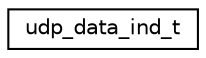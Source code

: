 digraph "Graphical Class Hierarchy"
{
 // LATEX_PDF_SIZE
  edge [fontname="Helvetica",fontsize="10",labelfontname="Helvetica",labelfontsize="10"];
  node [fontname="Helvetica",fontsize="10",shape=record];
  rankdir="LR";
  Node0 [label="udp_data_ind_t",height=0.2,width=0.4,color="black", fillcolor="white", style="filled",URL="$structudp__data__ind__t.html",tooltip=" "];
}
